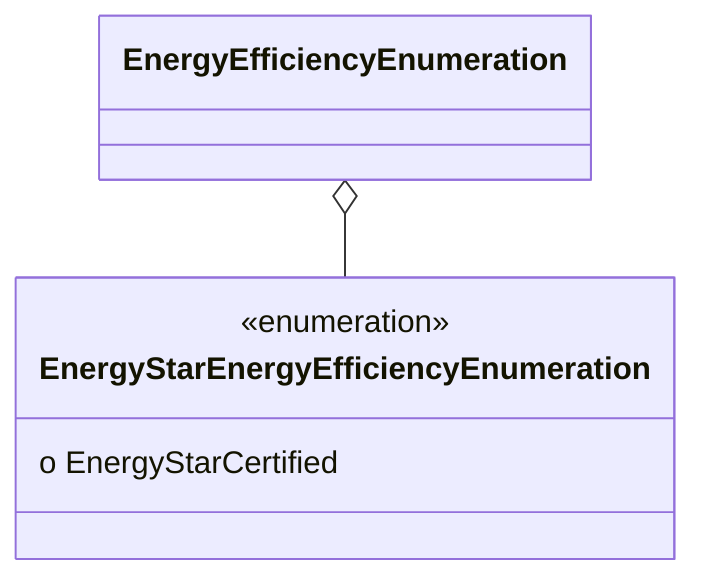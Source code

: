 classDiagram
EnergyEfficiencyEnumeration o-- EnergyStarEnergyEfficiencyEnumeration
  class EnergyStarEnergyEfficiencyEnumeration {
<<enumeration>>
  o EnergyStarCertified
}